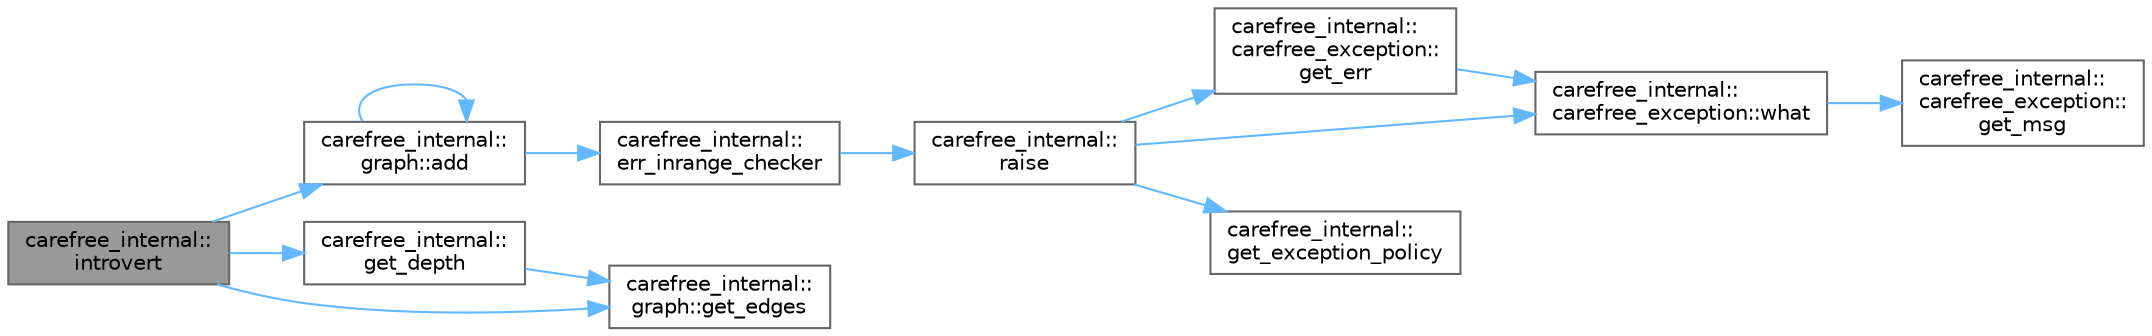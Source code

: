 digraph "carefree_internal::introvert"
{
 // LATEX_PDF_SIZE
  bgcolor="transparent";
  edge [fontname=Helvetica,fontsize=10,labelfontname=Helvetica,labelfontsize=10];
  node [fontname=Helvetica,fontsize=10,shape=box,height=0.2,width=0.4];
  rankdir="LR";
  Node1 [id="Node000001",label="carefree_internal::\lintrovert",height=0.2,width=0.4,color="gray40", fillcolor="grey60", style="filled", fontcolor="black",tooltip=" "];
  Node1 -> Node2 [id="edge1_Node000001_Node000002",color="steelblue1",style="solid",tooltip=" "];
  Node2 [id="Node000002",label="carefree_internal::\lgraph::add",height=0.2,width=0.4,color="grey40", fillcolor="white", style="filled",URL="$classcarefree__internal_1_1graph.html#abdbd3d847b3956dd1b41abd72e11b039",tooltip=" "];
  Node2 -> Node2 [id="edge2_Node000002_Node000002",color="steelblue1",style="solid",tooltip=" "];
  Node2 -> Node3 [id="edge3_Node000002_Node000003",color="steelblue1",style="solid",tooltip=" "];
  Node3 [id="Node000003",label="carefree_internal::\lerr_inrange_checker",height=0.2,width=0.4,color="grey40", fillcolor="white", style="filled",URL="$namespacecarefree__internal.html#ac0a9ffdfe180933b02d7f6d0b5c7366e",tooltip=" "];
  Node3 -> Node4 [id="edge4_Node000003_Node000004",color="steelblue1",style="solid",tooltip=" "];
  Node4 [id="Node000004",label="carefree_internal::\lraise",height=0.2,width=0.4,color="grey40", fillcolor="white", style="filled",URL="$namespacecarefree__internal.html#ad7cf10e69ae95657808b0308441f1c53",tooltip=" "];
  Node4 -> Node5 [id="edge5_Node000004_Node000005",color="steelblue1",style="solid",tooltip=" "];
  Node5 [id="Node000005",label="carefree_internal::\lcarefree_exception::\lget_err",height=0.2,width=0.4,color="grey40", fillcolor="white", style="filled",URL="$classcarefree__internal_1_1carefree__exception.html#a3401229f6b3d9ffacdbc9fcb11a4bf6f",tooltip=" "];
  Node5 -> Node6 [id="edge6_Node000005_Node000006",color="steelblue1",style="solid",tooltip=" "];
  Node6 [id="Node000006",label="carefree_internal::\lcarefree_exception::what",height=0.2,width=0.4,color="grey40", fillcolor="white", style="filled",URL="$classcarefree__internal_1_1carefree__exception.html#a2c86c4843b14b30939122f4990aa58ed",tooltip=" "];
  Node6 -> Node7 [id="edge7_Node000006_Node000007",color="steelblue1",style="solid",tooltip=" "];
  Node7 [id="Node000007",label="carefree_internal::\lcarefree_exception::\lget_msg",height=0.2,width=0.4,color="grey40", fillcolor="white", style="filled",URL="$classcarefree__internal_1_1carefree__exception.html#afcd62b42ec14c010d285e918a7bd2dd1",tooltip=" "];
  Node4 -> Node8 [id="edge8_Node000004_Node000008",color="steelblue1",style="solid",tooltip=" "];
  Node8 [id="Node000008",label="carefree_internal::\lget_exception_policy",height=0.2,width=0.4,color="grey40", fillcolor="white", style="filled",URL="$namespacecarefree__internal.html#aa840398f5d5a721a2064e7673224a891",tooltip=" "];
  Node4 -> Node6 [id="edge9_Node000004_Node000006",color="steelblue1",style="solid",tooltip=" "];
  Node1 -> Node9 [id="edge10_Node000001_Node000009",color="steelblue1",style="solid",tooltip=" "];
  Node9 [id="Node000009",label="carefree_internal::\lget_depth",height=0.2,width=0.4,color="grey40", fillcolor="white", style="filled",URL="$namespacecarefree__internal.html#a1ae8ab172aacc881bf0e08bea71d9859",tooltip=" "];
  Node9 -> Node10 [id="edge11_Node000009_Node000010",color="steelblue1",style="solid",tooltip=" "];
  Node10 [id="Node000010",label="carefree_internal::\lgraph::get_edges",height=0.2,width=0.4,color="grey40", fillcolor="white", style="filled",URL="$classcarefree__internal_1_1graph.html#ad17dc89238f49bb541f7ca4d683b6275",tooltip=" "];
  Node1 -> Node10 [id="edge12_Node000001_Node000010",color="steelblue1",style="solid",tooltip=" "];
}
